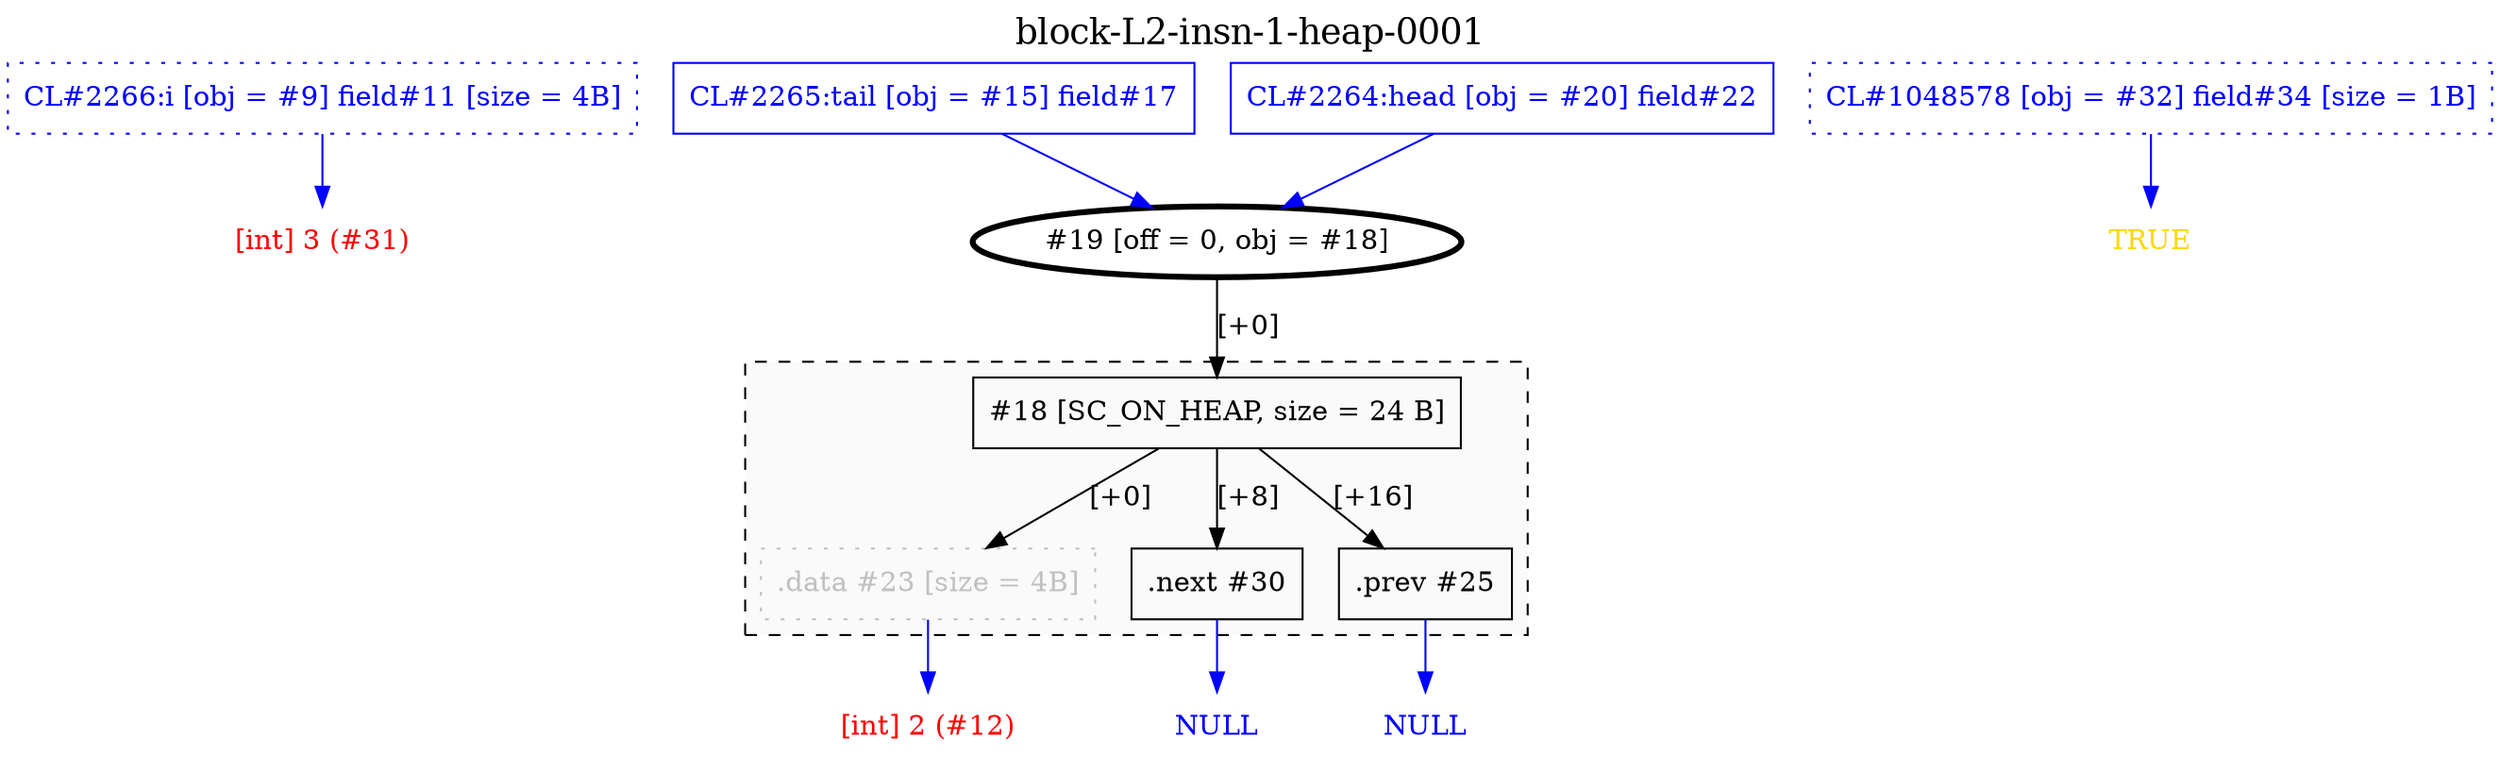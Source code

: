 digraph "block-L2-insn-1-heap-0001" {
	label=<<FONT POINT-SIZE="18">block-L2-insn-1-heap-0001</FONT>>;
	clusterrank=local;
	labelloc=t;
	"9" [shape=box, color=blue, fontcolor=blue, style=dotted, label="CL#2266:i [obj = #9] field#11 [size = 4B]"];
	"15" [shape=box, color=blue, fontcolor=blue, label="CL#2265:tail [obj = #15] field#17"];
subgraph "cluster1" {
	rank=same;
	label="";
	color=black;
	fontcolor=black;
	bgcolor=gray98;
	style=dashed;
	penwidth=1.0;
	"18" [shape=box, color=black, fontcolor=black, label="#18 [SC_ON_HEAP, size = 24 B]"];
	"23" [shape=box, color=gray, fontcolor=gray, style=dotted, label=".data #23 [size = 4B]"];
	"18" -> "23" [color=black, fontcolor=black, label="[+0]"];
	"30" [shape=box, color=black, fontcolor=black, label=".next #30"];
	"18" -> "30" [color=black, fontcolor=black, label="[+8]"];
	"25" [shape=box, color=black, fontcolor=black, label=".prev #25"];
	"18" -> "25" [color=black, fontcolor=black, label="[+16]"];
}
	"20" [shape=box, color=blue, fontcolor=blue, label="CL#2264:head [obj = #20] field#22"];
	"32" [shape=box, color=blue, fontcolor=blue, style=dotted, label="CL#1048578 [obj = #32] field#34 [size = 1B]"];
	"19" [shape=ellipse, penwidth=3, fontcolor=black, label="#19 [off = 0, obj = #18]"];
	"19" -> "18" [color=black, fontcolor=black, label="[+0]"];
	"lonely2" [shape=plaintext, fontcolor=red, label="[int] 3 (#31)"];
	"9" -> "lonely2" [color=blue, fontcolor=blue];
	"15" -> "19" [color=blue, fontcolor=blue];
	"lonely3" [shape=plaintext, fontcolor=red, label="[int] 2 (#12)"];
	"23" -> "lonely3" [color=blue, fontcolor=blue];
	"lonely4" [shape=plaintext, fontcolor=blue, label="NULL"];
	"30" -> "lonely4" [color=blue, fontcolor=blue];
	"lonely5" [shape=plaintext, fontcolor=blue, label="NULL"];
	"25" -> "lonely5" [color=blue, fontcolor=blue];
	"20" -> "19" [color=blue, fontcolor=blue];
	"lonely6" [shape=plaintext, fontcolor=gold, label="TRUE"];
	"32" -> "lonely6" [color=blue, fontcolor=blue];
}
